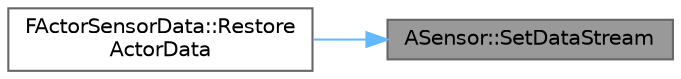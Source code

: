 digraph "ASensor::SetDataStream"
{
 // INTERACTIVE_SVG=YES
 // LATEX_PDF_SIZE
  bgcolor="transparent";
  edge [fontname=Helvetica,fontsize=10,labelfontname=Helvetica,labelfontsize=10];
  node [fontname=Helvetica,fontsize=10,shape=box,height=0.2,width=0.4];
  rankdir="RL";
  Node1 [id="Node000001",label="ASensor::SetDataStream",height=0.2,width=0.4,color="gray40", fillcolor="grey60", style="filled", fontcolor="black",tooltip="Replace the FDataStream associated with this sensor."];
  Node1 -> Node2 [id="edge1_Node000001_Node000002",dir="back",color="steelblue1",style="solid",tooltip=" "];
  Node2 [id="Node000002",label="FActorSensorData::Restore\lActorData",height=0.2,width=0.4,color="grey40", fillcolor="white", style="filled",URL="$d4/dba/classFActorSensorData.html#a8ff3113b35c24e732aab7370f056b1cd",tooltip=" "];
}
